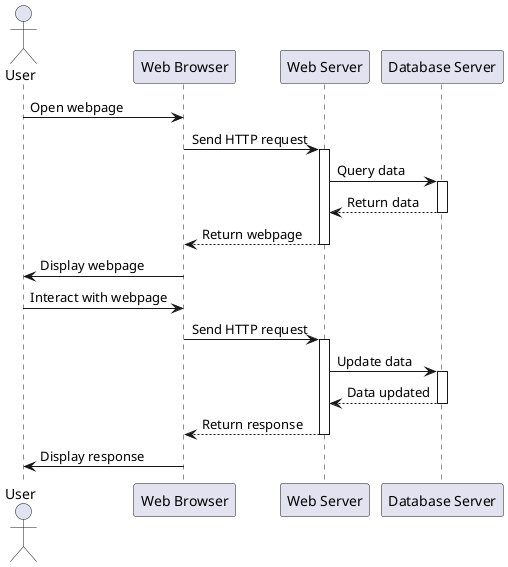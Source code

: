 @startuml
actor User
participant "Web Browser" as Browser
participant "Web Server" as Server
participant "Database Server" as Database

User -> Browser: Open webpage
Browser -> Server: Send HTTP request
activate Server
Server -> Database: Query data
activate Database
Database --> Server: Return data
deactivate Database
Server --> Browser: Return webpage
deactivate Server
Browser -> User: Display webpage
User -> Browser: Interact with webpage
Browser -> Server: Send HTTP request
activate Server
Server -> Database: Update data
activate Database
Database --> Server: Data updated
deactivate Database
Server --> Browser: Return response
deactivate Server
Browser -> User: Display response
@enduml
